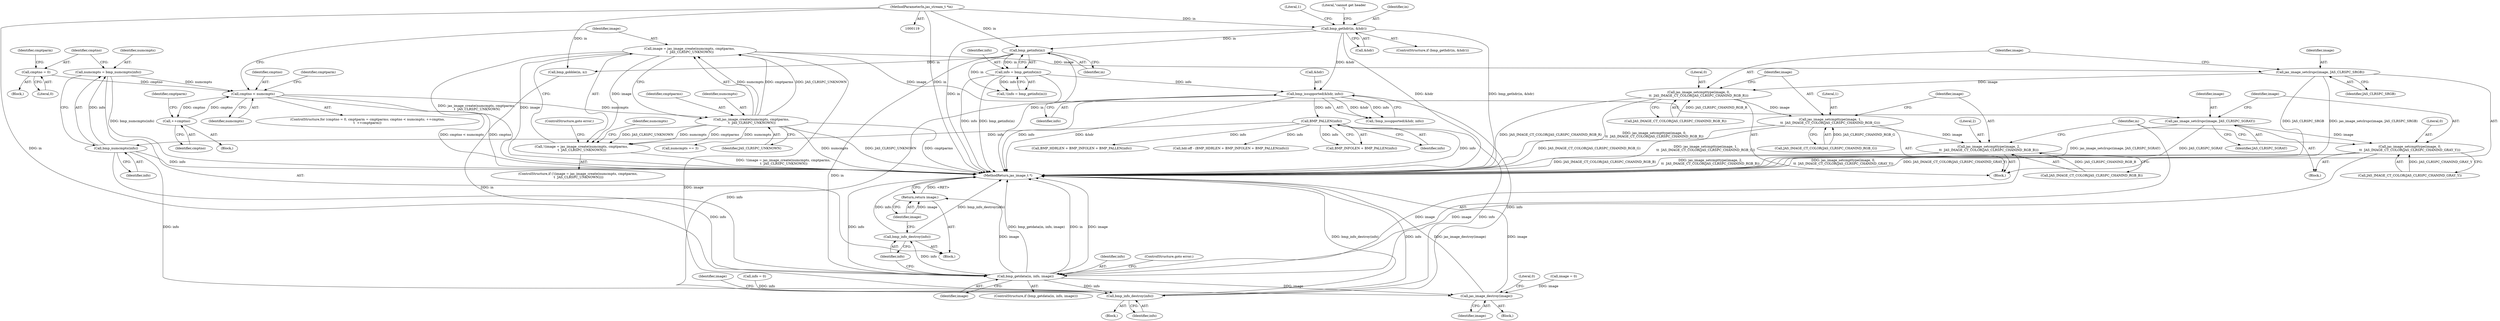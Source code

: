 digraph "0_jasper_5d66894d2313e3f3469f19066e149e08ff076698_0@API" {
"1000341" [label="(Call,image = jas_image_create(numcmpts, cmptparms,\n \t  JAS_CLRSPC_UNKNOWN))"];
"1000343" [label="(Call,jas_image_create(numcmpts, cmptparms,\n \t  JAS_CLRSPC_UNKNOWN))"];
"1000286" [label="(Call,cmptno < numcmpts)"];
"1000290" [label="(Call,++cmptno)"];
"1000280" [label="(Call,cmptno = 0)"];
"1000274" [label="(Call,numcmpts = bmp_numcmpts(info))"];
"1000276" [label="(Call,bmp_numcmpts(info))"];
"1000254" [label="(Call,BMP_PALLEN(info))"];
"1000234" [label="(Call,bmp_issupported(&hdr, info))"];
"1000145" [label="(Call,bmp_gethdr(in, &hdr))"];
"1000120" [label="(MethodParameterIn,jas_stream_t *in)"];
"1000178" [label="(Call,info = bmp_getinfo(in))"];
"1000180" [label="(Call,bmp_getinfo(in))"];
"1000340" [label="(Call,!(image = jas_image_create(numcmpts, cmptparms,\n \t  JAS_CLRSPC_UNKNOWN)))"];
"1000354" [label="(Call,jas_image_setclrspc(image, JAS_CLRSPC_SRGB))"];
"1000357" [label="(Call,jas_image_setcmpttype(image, 0,\n\t\t  JAS_IMAGE_CT_COLOR(JAS_CLRSPC_CHANIND_RGB_R)))"];
"1000362" [label="(Call,jas_image_setcmpttype(image, 1,\n\t\t  JAS_IMAGE_CT_COLOR(JAS_CLRSPC_CHANIND_RGB_G)))"];
"1000367" [label="(Call,jas_image_setcmpttype(image, 2,\n\t\t  JAS_IMAGE_CT_COLOR(JAS_CLRSPC_CHANIND_RGB_B)))"];
"1000383" [label="(Call,bmp_getdata(in, info, image))"];
"1000389" [label="(Call,bmp_info_destroy(info))"];
"1000391" [label="(Return,return image;)"];
"1000397" [label="(Call,bmp_info_destroy(info))"];
"1000402" [label="(Call,jas_image_destroy(image))"];
"1000374" [label="(Call,jas_image_setclrspc(image, JAS_CLRSPC_SGRAY))"];
"1000377" [label="(Call,jas_image_setcmpttype(image, 0,\n\t\t  JAS_IMAGE_CT_COLOR(JAS_CLRSPC_CHANIND_GRAY_Y)))"];
"1000396" [label="(Block,)"];
"1000281" [label="(Identifier,cmptno)"];
"1000246" [label="(Call,hdr.off - (BMP_HDRLEN + BMP_INFOLEN + BMP_PALLEN(info)))"];
"1000354" [label="(Call,jas_image_setclrspc(image, JAS_CLRSPC_SRGB))"];
"1000180" [label="(Call,bmp_getinfo(in))"];
"1000282" [label="(Literal,0)"];
"1000363" [label="(Identifier,image)"];
"1000235" [label="(Call,&hdr)"];
"1000386" [label="(Identifier,image)"];
"1000177" [label="(Call,!(info = bmp_getinfo(in)))"];
"1000351" [label="(Identifier,numcmpts)"];
"1000370" [label="(Call,JAS_IMAGE_CT_COLOR(JAS_CLRSPC_CHANIND_RGB_B))"];
"1000280" [label="(Call,cmptno = 0)"];
"1000378" [label="(Identifier,image)"];
"1000297" [label="(Identifier,cmptparm)"];
"1000340" [label="(Call,!(image = jas_image_create(numcmpts, cmptparms,\n \t  JAS_CLRSPC_UNKNOWN)))"];
"1000145" [label="(Call,bmp_gethdr(in, &hdr))"];
"1000342" [label="(Identifier,image)"];
"1000276" [label="(Call,bmp_numcmpts(info))"];
"1000364" [label="(Literal,1)"];
"1000345" [label="(Identifier,cmptparms)"];
"1000392" [label="(Identifier,image)"];
"1000277" [label="(Identifier,info)"];
"1000181" [label="(Identifier,in)"];
"1000385" [label="(Identifier,info)"];
"1000350" [label="(Call,numcmpts == 3)"];
"1000400" [label="(Identifier,image)"];
"1000391" [label="(Return,return image;)"];
"1000344" [label="(Identifier,numcmpts)"];
"1000405" [label="(Literal,0)"];
"1000375" [label="(Identifier,image)"];
"1000346" [label="(Identifier,JAS_CLRSPC_UNKNOWN)"];
"1000284" [label="(Identifier,cmptparm)"];
"1000233" [label="(Call,!bmp_issupported(&hdr, info))"];
"1000147" [label="(Call,&hdr)"];
"1000275" [label="(Identifier,numcmpts)"];
"1000252" [label="(Call,BMP_INFOLEN + BMP_PALLEN(info))"];
"1000274" [label="(Call,numcmpts = bmp_numcmpts(info))"];
"1000134" [label="(Call,info = 0)"];
"1000376" [label="(Identifier,JAS_CLRSPC_SGRAY)"];
"1000341" [label="(Call,image = jas_image_create(numcmpts, cmptparms,\n \t  JAS_CLRSPC_UNKNOWN))"];
"1000234" [label="(Call,bmp_issupported(&hdr, info))"];
"1000269" [label="(Call,bmp_gobble(in, n))"];
"1000255" [label="(Identifier,info)"];
"1000293" [label="(Identifier,cmptparm)"];
"1000279" [label="(Block,)"];
"1000250" [label="(Call,BMP_HDRLEN + BMP_INFOLEN + BMP_PALLEN(info))"];
"1000365" [label="(Call,JAS_IMAGE_CT_COLOR(JAS_CLRSPC_CHANIND_RGB_G))"];
"1000154" [label="(Literal,1)"];
"1000362" [label="(Call,jas_image_setcmpttype(image, 1,\n\t\t  JAS_IMAGE_CT_COLOR(JAS_CLRSPC_CHANIND_RGB_G)))"];
"1000373" [label="(Block,)"];
"1000237" [label="(Identifier,info)"];
"1000353" [label="(Block,)"];
"1000374" [label="(Call,jas_image_setclrspc(image, JAS_CLRSPC_SGRAY))"];
"1000151" [label="(Literal,\"cannot get header\n\")"];
"1000254" [label="(Call,BMP_PALLEN(info))"];
"1000397" [label="(Call,bmp_info_destroy(info))"];
"1000383" [label="(Call,bmp_getdata(in, info, image))"];
"1000356" [label="(Identifier,JAS_CLRSPC_SRGB)"];
"1000357" [label="(Call,jas_image_setcmpttype(image, 0,\n\t\t  JAS_IMAGE_CT_COLOR(JAS_CLRSPC_CHANIND_RGB_R)))"];
"1000382" [label="(ControlStructure,if (bmp_getdata(in, info, image)))"];
"1000287" [label="(Identifier,cmptno)"];
"1000339" [label="(ControlStructure,if (!(image = jas_image_create(numcmpts, cmptparms,\n \t  JAS_CLRSPC_UNKNOWN))))"];
"1000367" [label="(Call,jas_image_setcmpttype(image, 2,\n\t\t  JAS_IMAGE_CT_COLOR(JAS_CLRSPC_CHANIND_RGB_B)))"];
"1000122" [label="(Block,)"];
"1000360" [label="(Call,JAS_IMAGE_CT_COLOR(JAS_CLRSPC_CHANIND_RGB_R))"];
"1000390" [label="(Identifier,info)"];
"1000286" [label="(Call,cmptno < numcmpts)"];
"1000289" [label="(Block,)"];
"1000146" [label="(Identifier,in)"];
"1000403" [label="(Identifier,image)"];
"1000380" [label="(Call,JAS_IMAGE_CT_COLOR(JAS_CLRSPC_CHANIND_GRAY_Y))"];
"1000291" [label="(Identifier,cmptno)"];
"1000144" [label="(ControlStructure,if (bmp_gethdr(in, &hdr)))"];
"1000369" [label="(Literal,2)"];
"1000384" [label="(Identifier,in)"];
"1000348" [label="(ControlStructure,goto error;)"];
"1000359" [label="(Literal,0)"];
"1000355" [label="(Identifier,image)"];
"1000406" [label="(MethodReturn,jas_image_t *)"];
"1000377" [label="(Call,jas_image_setcmpttype(image, 0,\n\t\t  JAS_IMAGE_CT_COLOR(JAS_CLRSPC_CHANIND_GRAY_Y)))"];
"1000131" [label="(Call,image = 0)"];
"1000290" [label="(Call,++cmptno)"];
"1000401" [label="(Block,)"];
"1000398" [label="(Identifier,info)"];
"1000178" [label="(Call,info = bmp_getinfo(in))"];
"1000120" [label="(MethodParameterIn,jas_stream_t *in)"];
"1000288" [label="(Identifier,numcmpts)"];
"1000278" [label="(ControlStructure,for (cmptno = 0, cmptparm = cmptparms; cmptno < numcmpts; ++cmptno,\n\t  ++cmptparm))"];
"1000388" [label="(ControlStructure,goto error;)"];
"1000389" [label="(Call,bmp_info_destroy(info))"];
"1000343" [label="(Call,jas_image_create(numcmpts, cmptparms,\n \t  JAS_CLRSPC_UNKNOWN))"];
"1000402" [label="(Call,jas_image_destroy(image))"];
"1000179" [label="(Identifier,info)"];
"1000379" [label="(Literal,0)"];
"1000368" [label="(Identifier,image)"];
"1000358" [label="(Identifier,image)"];
"1000341" -> "1000340"  [label="AST: "];
"1000341" -> "1000343"  [label="CFG: "];
"1000342" -> "1000341"  [label="AST: "];
"1000343" -> "1000341"  [label="AST: "];
"1000340" -> "1000341"  [label="CFG: "];
"1000341" -> "1000406"  [label="DDG: jas_image_create(numcmpts, cmptparms,\n \t  JAS_CLRSPC_UNKNOWN)"];
"1000341" -> "1000406"  [label="DDG: image"];
"1000341" -> "1000340"  [label="DDG: image"];
"1000343" -> "1000341"  [label="DDG: numcmpts"];
"1000343" -> "1000341"  [label="DDG: cmptparms"];
"1000343" -> "1000341"  [label="DDG: JAS_CLRSPC_UNKNOWN"];
"1000341" -> "1000354"  [label="DDG: image"];
"1000341" -> "1000374"  [label="DDG: image"];
"1000341" -> "1000402"  [label="DDG: image"];
"1000343" -> "1000346"  [label="CFG: "];
"1000344" -> "1000343"  [label="AST: "];
"1000345" -> "1000343"  [label="AST: "];
"1000346" -> "1000343"  [label="AST: "];
"1000343" -> "1000406"  [label="DDG: numcmpts"];
"1000343" -> "1000406"  [label="DDG: JAS_CLRSPC_UNKNOWN"];
"1000343" -> "1000406"  [label="DDG: cmptparms"];
"1000343" -> "1000340"  [label="DDG: numcmpts"];
"1000343" -> "1000340"  [label="DDG: cmptparms"];
"1000343" -> "1000340"  [label="DDG: JAS_CLRSPC_UNKNOWN"];
"1000286" -> "1000343"  [label="DDG: numcmpts"];
"1000343" -> "1000350"  [label="DDG: numcmpts"];
"1000286" -> "1000278"  [label="AST: "];
"1000286" -> "1000288"  [label="CFG: "];
"1000287" -> "1000286"  [label="AST: "];
"1000288" -> "1000286"  [label="AST: "];
"1000297" -> "1000286"  [label="CFG: "];
"1000342" -> "1000286"  [label="CFG: "];
"1000286" -> "1000406"  [label="DDG: cmptno < numcmpts"];
"1000286" -> "1000406"  [label="DDG: cmptno"];
"1000290" -> "1000286"  [label="DDG: cmptno"];
"1000280" -> "1000286"  [label="DDG: cmptno"];
"1000274" -> "1000286"  [label="DDG: numcmpts"];
"1000286" -> "1000290"  [label="DDG: cmptno"];
"1000290" -> "1000289"  [label="AST: "];
"1000290" -> "1000291"  [label="CFG: "];
"1000291" -> "1000290"  [label="AST: "];
"1000293" -> "1000290"  [label="CFG: "];
"1000280" -> "1000279"  [label="AST: "];
"1000280" -> "1000282"  [label="CFG: "];
"1000281" -> "1000280"  [label="AST: "];
"1000282" -> "1000280"  [label="AST: "];
"1000284" -> "1000280"  [label="CFG: "];
"1000274" -> "1000122"  [label="AST: "];
"1000274" -> "1000276"  [label="CFG: "];
"1000275" -> "1000274"  [label="AST: "];
"1000276" -> "1000274"  [label="AST: "];
"1000281" -> "1000274"  [label="CFG: "];
"1000274" -> "1000406"  [label="DDG: bmp_numcmpts(info)"];
"1000276" -> "1000274"  [label="DDG: info"];
"1000276" -> "1000277"  [label="CFG: "];
"1000277" -> "1000276"  [label="AST: "];
"1000276" -> "1000406"  [label="DDG: info"];
"1000254" -> "1000276"  [label="DDG: info"];
"1000276" -> "1000383"  [label="DDG: info"];
"1000276" -> "1000397"  [label="DDG: info"];
"1000254" -> "1000252"  [label="AST: "];
"1000254" -> "1000255"  [label="CFG: "];
"1000255" -> "1000254"  [label="AST: "];
"1000252" -> "1000254"  [label="CFG: "];
"1000254" -> "1000406"  [label="DDG: info"];
"1000254" -> "1000246"  [label="DDG: info"];
"1000254" -> "1000250"  [label="DDG: info"];
"1000254" -> "1000252"  [label="DDG: info"];
"1000234" -> "1000254"  [label="DDG: info"];
"1000254" -> "1000397"  [label="DDG: info"];
"1000234" -> "1000233"  [label="AST: "];
"1000234" -> "1000237"  [label="CFG: "];
"1000235" -> "1000234"  [label="AST: "];
"1000237" -> "1000234"  [label="AST: "];
"1000233" -> "1000234"  [label="CFG: "];
"1000234" -> "1000406"  [label="DDG: info"];
"1000234" -> "1000406"  [label="DDG: &hdr"];
"1000234" -> "1000233"  [label="DDG: &hdr"];
"1000234" -> "1000233"  [label="DDG: info"];
"1000145" -> "1000234"  [label="DDG: &hdr"];
"1000178" -> "1000234"  [label="DDG: info"];
"1000234" -> "1000397"  [label="DDG: info"];
"1000145" -> "1000144"  [label="AST: "];
"1000145" -> "1000147"  [label="CFG: "];
"1000146" -> "1000145"  [label="AST: "];
"1000147" -> "1000145"  [label="AST: "];
"1000151" -> "1000145"  [label="CFG: "];
"1000154" -> "1000145"  [label="CFG: "];
"1000145" -> "1000406"  [label="DDG: bmp_gethdr(in, &hdr)"];
"1000145" -> "1000406"  [label="DDG: in"];
"1000145" -> "1000406"  [label="DDG: &hdr"];
"1000120" -> "1000145"  [label="DDG: in"];
"1000145" -> "1000180"  [label="DDG: in"];
"1000120" -> "1000119"  [label="AST: "];
"1000120" -> "1000406"  [label="DDG: in"];
"1000120" -> "1000180"  [label="DDG: in"];
"1000120" -> "1000269"  [label="DDG: in"];
"1000120" -> "1000383"  [label="DDG: in"];
"1000178" -> "1000177"  [label="AST: "];
"1000178" -> "1000180"  [label="CFG: "];
"1000179" -> "1000178"  [label="AST: "];
"1000180" -> "1000178"  [label="AST: "];
"1000177" -> "1000178"  [label="CFG: "];
"1000178" -> "1000406"  [label="DDG: info"];
"1000178" -> "1000406"  [label="DDG: bmp_getinfo(in)"];
"1000178" -> "1000177"  [label="DDG: info"];
"1000180" -> "1000178"  [label="DDG: in"];
"1000178" -> "1000397"  [label="DDG: info"];
"1000180" -> "1000181"  [label="CFG: "];
"1000181" -> "1000180"  [label="AST: "];
"1000180" -> "1000406"  [label="DDG: in"];
"1000180" -> "1000177"  [label="DDG: in"];
"1000180" -> "1000269"  [label="DDG: in"];
"1000180" -> "1000383"  [label="DDG: in"];
"1000340" -> "1000339"  [label="AST: "];
"1000348" -> "1000340"  [label="CFG: "];
"1000351" -> "1000340"  [label="CFG: "];
"1000340" -> "1000406"  [label="DDG: !(image = jas_image_create(numcmpts, cmptparms,\n \t  JAS_CLRSPC_UNKNOWN))"];
"1000354" -> "1000353"  [label="AST: "];
"1000354" -> "1000356"  [label="CFG: "];
"1000355" -> "1000354"  [label="AST: "];
"1000356" -> "1000354"  [label="AST: "];
"1000358" -> "1000354"  [label="CFG: "];
"1000354" -> "1000406"  [label="DDG: JAS_CLRSPC_SRGB"];
"1000354" -> "1000406"  [label="DDG: jas_image_setclrspc(image, JAS_CLRSPC_SRGB)"];
"1000354" -> "1000357"  [label="DDG: image"];
"1000357" -> "1000353"  [label="AST: "];
"1000357" -> "1000360"  [label="CFG: "];
"1000358" -> "1000357"  [label="AST: "];
"1000359" -> "1000357"  [label="AST: "];
"1000360" -> "1000357"  [label="AST: "];
"1000363" -> "1000357"  [label="CFG: "];
"1000357" -> "1000406"  [label="DDG: jas_image_setcmpttype(image, 0,\n\t\t  JAS_IMAGE_CT_COLOR(JAS_CLRSPC_CHANIND_RGB_R))"];
"1000357" -> "1000406"  [label="DDG: JAS_IMAGE_CT_COLOR(JAS_CLRSPC_CHANIND_RGB_R)"];
"1000360" -> "1000357"  [label="DDG: JAS_CLRSPC_CHANIND_RGB_R"];
"1000357" -> "1000362"  [label="DDG: image"];
"1000362" -> "1000353"  [label="AST: "];
"1000362" -> "1000365"  [label="CFG: "];
"1000363" -> "1000362"  [label="AST: "];
"1000364" -> "1000362"  [label="AST: "];
"1000365" -> "1000362"  [label="AST: "];
"1000368" -> "1000362"  [label="CFG: "];
"1000362" -> "1000406"  [label="DDG: JAS_IMAGE_CT_COLOR(JAS_CLRSPC_CHANIND_RGB_G)"];
"1000362" -> "1000406"  [label="DDG: jas_image_setcmpttype(image, 1,\n\t\t  JAS_IMAGE_CT_COLOR(JAS_CLRSPC_CHANIND_RGB_G))"];
"1000365" -> "1000362"  [label="DDG: JAS_CLRSPC_CHANIND_RGB_G"];
"1000362" -> "1000367"  [label="DDG: image"];
"1000367" -> "1000353"  [label="AST: "];
"1000367" -> "1000370"  [label="CFG: "];
"1000368" -> "1000367"  [label="AST: "];
"1000369" -> "1000367"  [label="AST: "];
"1000370" -> "1000367"  [label="AST: "];
"1000384" -> "1000367"  [label="CFG: "];
"1000367" -> "1000406"  [label="DDG: JAS_IMAGE_CT_COLOR(JAS_CLRSPC_CHANIND_RGB_B)"];
"1000367" -> "1000406"  [label="DDG: jas_image_setcmpttype(image, 2,\n\t\t  JAS_IMAGE_CT_COLOR(JAS_CLRSPC_CHANIND_RGB_B))"];
"1000370" -> "1000367"  [label="DDG: JAS_CLRSPC_CHANIND_RGB_B"];
"1000367" -> "1000383"  [label="DDG: image"];
"1000383" -> "1000382"  [label="AST: "];
"1000383" -> "1000386"  [label="CFG: "];
"1000384" -> "1000383"  [label="AST: "];
"1000385" -> "1000383"  [label="AST: "];
"1000386" -> "1000383"  [label="AST: "];
"1000388" -> "1000383"  [label="CFG: "];
"1000390" -> "1000383"  [label="CFG: "];
"1000383" -> "1000406"  [label="DDG: bmp_getdata(in, info, image)"];
"1000383" -> "1000406"  [label="DDG: in"];
"1000383" -> "1000406"  [label="DDG: image"];
"1000383" -> "1000406"  [label="DDG: info"];
"1000269" -> "1000383"  [label="DDG: in"];
"1000377" -> "1000383"  [label="DDG: image"];
"1000383" -> "1000389"  [label="DDG: info"];
"1000383" -> "1000391"  [label="DDG: image"];
"1000383" -> "1000397"  [label="DDG: info"];
"1000383" -> "1000402"  [label="DDG: image"];
"1000389" -> "1000122"  [label="AST: "];
"1000389" -> "1000390"  [label="CFG: "];
"1000390" -> "1000389"  [label="AST: "];
"1000392" -> "1000389"  [label="CFG: "];
"1000389" -> "1000406"  [label="DDG: bmp_info_destroy(info)"];
"1000389" -> "1000406"  [label="DDG: info"];
"1000391" -> "1000122"  [label="AST: "];
"1000391" -> "1000392"  [label="CFG: "];
"1000392" -> "1000391"  [label="AST: "];
"1000406" -> "1000391"  [label="CFG: "];
"1000391" -> "1000406"  [label="DDG: <RET>"];
"1000392" -> "1000391"  [label="DDG: image"];
"1000397" -> "1000396"  [label="AST: "];
"1000397" -> "1000398"  [label="CFG: "];
"1000398" -> "1000397"  [label="AST: "];
"1000400" -> "1000397"  [label="CFG: "];
"1000397" -> "1000406"  [label="DDG: bmp_info_destroy(info)"];
"1000397" -> "1000406"  [label="DDG: info"];
"1000134" -> "1000397"  [label="DDG: info"];
"1000402" -> "1000401"  [label="AST: "];
"1000402" -> "1000403"  [label="CFG: "];
"1000403" -> "1000402"  [label="AST: "];
"1000405" -> "1000402"  [label="CFG: "];
"1000402" -> "1000406"  [label="DDG: jas_image_destroy(image)"];
"1000402" -> "1000406"  [label="DDG: image"];
"1000131" -> "1000402"  [label="DDG: image"];
"1000374" -> "1000373"  [label="AST: "];
"1000374" -> "1000376"  [label="CFG: "];
"1000375" -> "1000374"  [label="AST: "];
"1000376" -> "1000374"  [label="AST: "];
"1000378" -> "1000374"  [label="CFG: "];
"1000374" -> "1000406"  [label="DDG: JAS_CLRSPC_SGRAY"];
"1000374" -> "1000406"  [label="DDG: jas_image_setclrspc(image, JAS_CLRSPC_SGRAY)"];
"1000374" -> "1000377"  [label="DDG: image"];
"1000377" -> "1000373"  [label="AST: "];
"1000377" -> "1000380"  [label="CFG: "];
"1000378" -> "1000377"  [label="AST: "];
"1000379" -> "1000377"  [label="AST: "];
"1000380" -> "1000377"  [label="AST: "];
"1000384" -> "1000377"  [label="CFG: "];
"1000377" -> "1000406"  [label="DDG: jas_image_setcmpttype(image, 0,\n\t\t  JAS_IMAGE_CT_COLOR(JAS_CLRSPC_CHANIND_GRAY_Y))"];
"1000377" -> "1000406"  [label="DDG: JAS_IMAGE_CT_COLOR(JAS_CLRSPC_CHANIND_GRAY_Y)"];
"1000380" -> "1000377"  [label="DDG: JAS_CLRSPC_CHANIND_GRAY_Y"];
}
